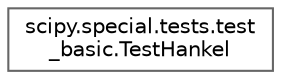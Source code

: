 digraph "Graphical Class Hierarchy"
{
 // LATEX_PDF_SIZE
  bgcolor="transparent";
  edge [fontname=Helvetica,fontsize=10,labelfontname=Helvetica,labelfontsize=10];
  node [fontname=Helvetica,fontsize=10,shape=box,height=0.2,width=0.4];
  rankdir="LR";
  Node0 [id="Node000000",label="scipy.special.tests.test\l_basic.TestHankel",height=0.2,width=0.4,color="grey40", fillcolor="white", style="filled",URL="$d6/d3b/classscipy_1_1special_1_1tests_1_1test__basic_1_1TestHankel.html",tooltip=" "];
}
